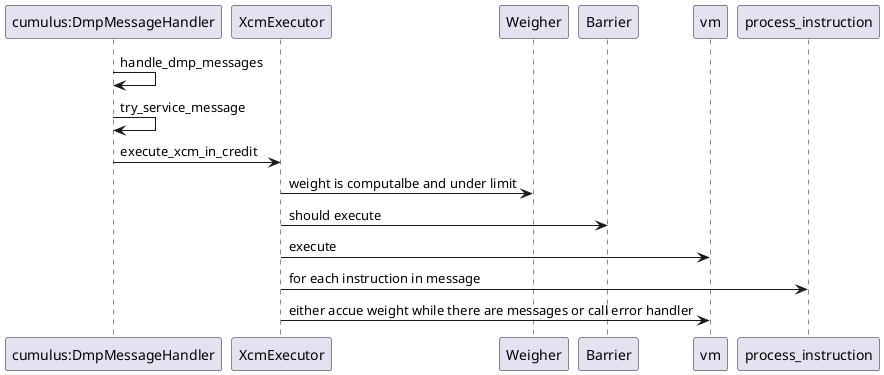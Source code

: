 @startuml
' pure Cumulus/Polkadot, not ORML flow
"cumulus:DmpMessageHandler"  -> "cumulus:DmpMessageHandler": handle_dmp_messages
"cumulus:DmpMessageHandler"  -> "cumulus:DmpMessageHandler": try_service_message
"cumulus:DmpMessageHandler" -> XcmExecutor: execute_xcm_in_credit
XcmExecutor -> Weigher : weight is computalbe and under limit
XcmExecutor -> Barrier : should execute
XcmExecutor -> vm : execute
XcmExecutor  -> process_instruction: for each instruction in message 
XcmExecutor -> vm : either accue weight while there are messages or call error handler
@enduml